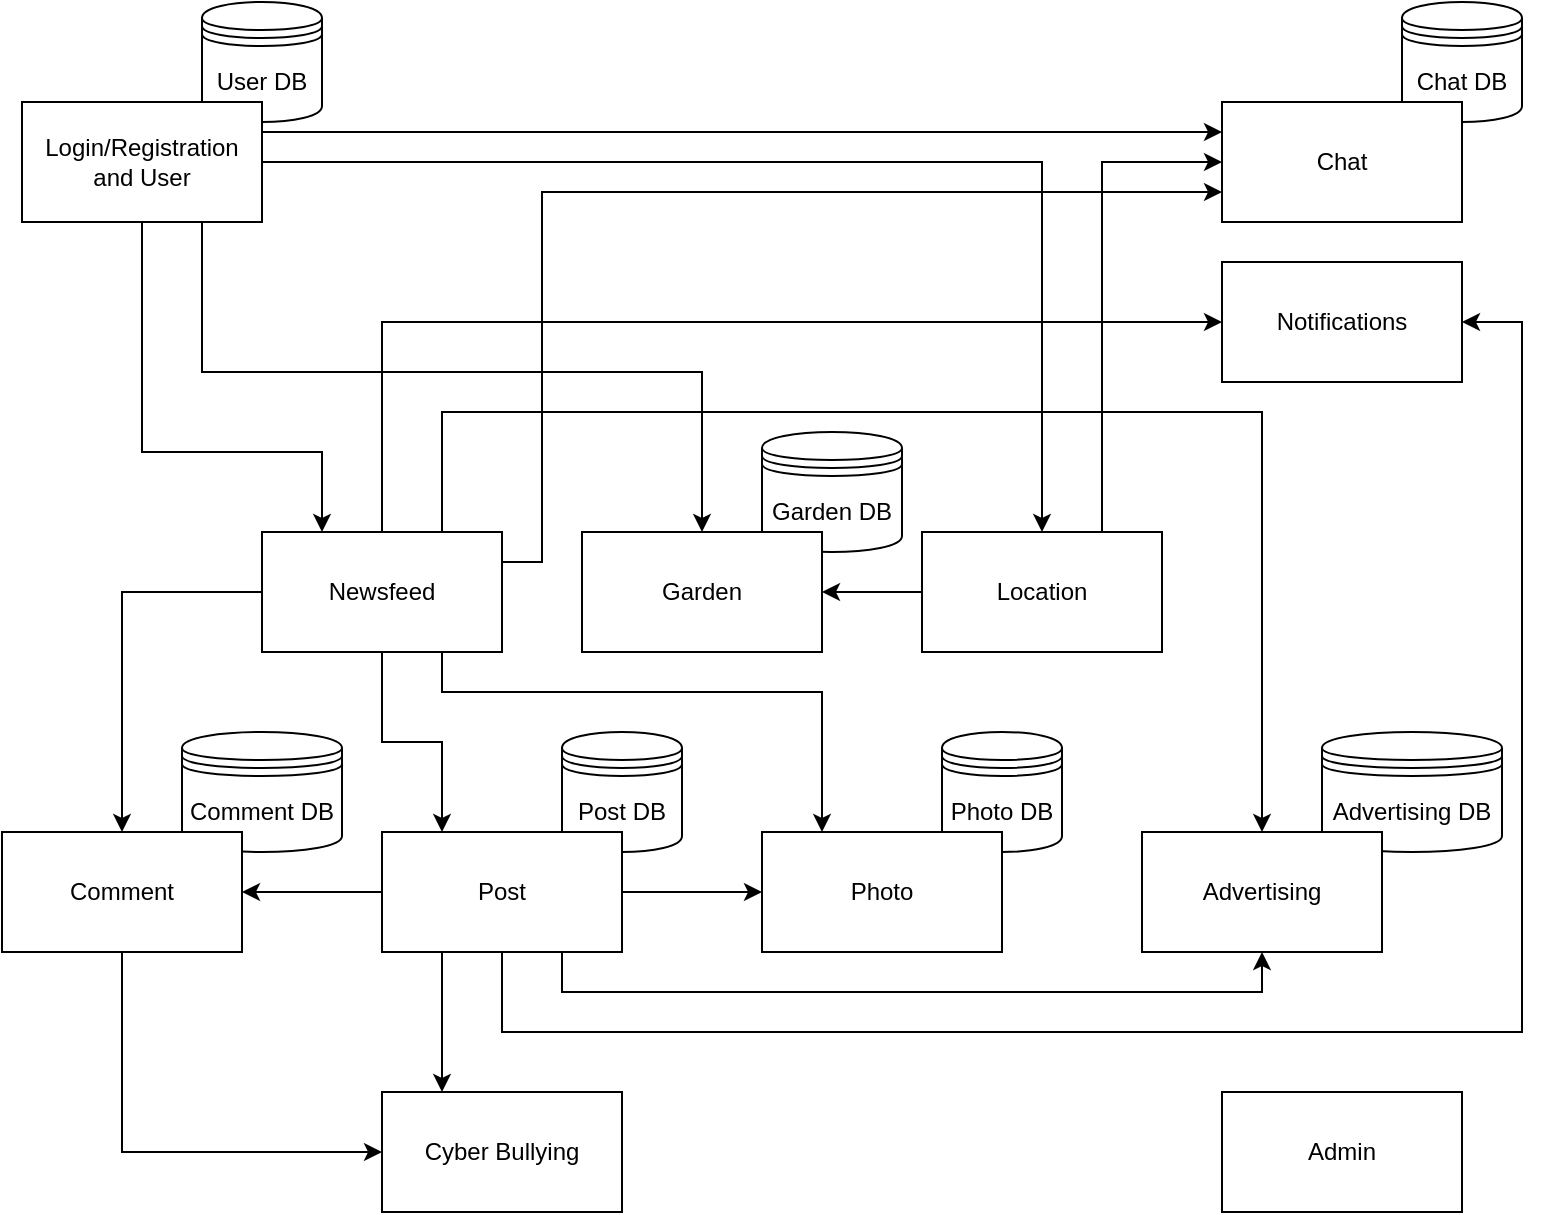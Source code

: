 <mxfile version="10.6.7" type="device"><diagram id="bQ7v5Z1kKgRzp1utDex5" name="Page-1"><mxGraphModel dx="1394" dy="771" grid="1" gridSize="10" guides="1" tooltips="1" connect="1" arrows="1" fold="1" page="1" pageScale="1" pageWidth="827" pageHeight="1169" math="0" shadow="0"><root><mxCell id="0"/><mxCell id="1" parent="0"/><mxCell id="YPjKdJVKaRNH1fI-8mwj-19" value="Advertising DB" style="shape=datastore;whiteSpace=wrap;html=1;" vertex="1" parent="1"><mxGeometry x="710" y="460" width="90" height="60" as="geometry"/></mxCell><mxCell id="YPjKdJVKaRNH1fI-8mwj-18" value="Photo DB" style="shape=datastore;whiteSpace=wrap;html=1;" vertex="1" parent="1"><mxGeometry x="520" y="460" width="60" height="60" as="geometry"/></mxCell><mxCell id="YPjKdJVKaRNH1fI-8mwj-17" value="Post DB" style="shape=datastore;whiteSpace=wrap;html=1;" vertex="1" parent="1"><mxGeometry x="330" y="460" width="60" height="60" as="geometry"/></mxCell><mxCell id="YPjKdJVKaRNH1fI-8mwj-16" value="Comment DB" style="shape=datastore;whiteSpace=wrap;html=1;" vertex="1" parent="1"><mxGeometry x="140" y="460" width="80" height="60" as="geometry"/></mxCell><mxCell id="YPjKdJVKaRNH1fI-8mwj-15" value="Garden DB" style="shape=datastore;whiteSpace=wrap;html=1;" vertex="1" parent="1"><mxGeometry x="430" y="310" width="70" height="60" as="geometry"/></mxCell><mxCell id="YPjKdJVKaRNH1fI-8mwj-14" value="Chat DB" style="shape=datastore;whiteSpace=wrap;html=1;" vertex="1" parent="1"><mxGeometry x="750" y="95" width="60" height="60" as="geometry"/></mxCell><mxCell id="YPjKdJVKaRNH1fI-8mwj-13" value="User DB" style="shape=datastore;whiteSpace=wrap;html=1;" vertex="1" parent="1"><mxGeometry x="150" y="95" width="60" height="60" as="geometry"/></mxCell><mxCell id="YPjKdJVKaRNH1fI-8mwj-23" style="edgeStyle=orthogonalEdgeStyle;rounded=0;orthogonalLoop=1;jettySize=auto;html=1;exitX=1;exitY=0.25;exitDx=0;exitDy=0;entryX=0;entryY=0.25;entryDx=0;entryDy=0;" edge="1" parent="1" source="YPjKdJVKaRNH1fI-8mwj-1" target="YPjKdJVKaRNH1fI-8mwj-2"><mxGeometry relative="1" as="geometry"/></mxCell><mxCell id="YPjKdJVKaRNH1fI-8mwj-24" style="edgeStyle=orthogonalEdgeStyle;rounded=0;orthogonalLoop=1;jettySize=auto;html=1;exitX=1;exitY=0.5;exitDx=0;exitDy=0;" edge="1" parent="1" source="YPjKdJVKaRNH1fI-8mwj-1" target="YPjKdJVKaRNH1fI-8mwj-6"><mxGeometry relative="1" as="geometry"/></mxCell><mxCell id="YPjKdJVKaRNH1fI-8mwj-25" style="edgeStyle=orthogonalEdgeStyle;rounded=0;orthogonalLoop=1;jettySize=auto;html=1;exitX=0.75;exitY=1;exitDx=0;exitDy=0;entryX=0.5;entryY=0;entryDx=0;entryDy=0;" edge="1" parent="1" source="YPjKdJVKaRNH1fI-8mwj-1" target="YPjKdJVKaRNH1fI-8mwj-4"><mxGeometry relative="1" as="geometry"><Array as="points"><mxPoint x="150" y="280"/><mxPoint x="400" y="280"/></Array></mxGeometry></mxCell><mxCell id="YPjKdJVKaRNH1fI-8mwj-26" style="edgeStyle=orthogonalEdgeStyle;rounded=0;orthogonalLoop=1;jettySize=auto;html=1;exitX=0.5;exitY=1;exitDx=0;exitDy=0;entryX=0.25;entryY=0;entryDx=0;entryDy=0;" edge="1" parent="1" source="YPjKdJVKaRNH1fI-8mwj-1" target="YPjKdJVKaRNH1fI-8mwj-3"><mxGeometry relative="1" as="geometry"><Array as="points"><mxPoint x="120" y="320"/><mxPoint x="210" y="320"/></Array></mxGeometry></mxCell><mxCell id="YPjKdJVKaRNH1fI-8mwj-1" value="Login/Registration and User" style="rounded=0;whiteSpace=wrap;html=1;" vertex="1" parent="1"><mxGeometry x="60" y="145" width="120" height="60" as="geometry"/></mxCell><mxCell id="YPjKdJVKaRNH1fI-8mwj-2" value="Chat" style="rounded=0;whiteSpace=wrap;html=1;" vertex="1" parent="1"><mxGeometry x="660" y="145" width="120" height="60" as="geometry"/></mxCell><mxCell id="YPjKdJVKaRNH1fI-8mwj-27" style="edgeStyle=orthogonalEdgeStyle;rounded=0;orthogonalLoop=1;jettySize=auto;html=1;exitX=0;exitY=0.5;exitDx=0;exitDy=0;" edge="1" parent="1" source="YPjKdJVKaRNH1fI-8mwj-3" target="YPjKdJVKaRNH1fI-8mwj-7"><mxGeometry relative="1" as="geometry"/></mxCell><mxCell id="YPjKdJVKaRNH1fI-8mwj-28" style="edgeStyle=orthogonalEdgeStyle;rounded=0;orthogonalLoop=1;jettySize=auto;html=1;exitX=0.5;exitY=1;exitDx=0;exitDy=0;entryX=0.25;entryY=0;entryDx=0;entryDy=0;" edge="1" parent="1" source="YPjKdJVKaRNH1fI-8mwj-3" target="YPjKdJVKaRNH1fI-8mwj-8"><mxGeometry relative="1" as="geometry"/></mxCell><mxCell id="YPjKdJVKaRNH1fI-8mwj-29" style="edgeStyle=orthogonalEdgeStyle;rounded=0;orthogonalLoop=1;jettySize=auto;html=1;exitX=0.75;exitY=1;exitDx=0;exitDy=0;entryX=0.25;entryY=0;entryDx=0;entryDy=0;" edge="1" parent="1" source="YPjKdJVKaRNH1fI-8mwj-3" target="YPjKdJVKaRNH1fI-8mwj-9"><mxGeometry relative="1" as="geometry"><Array as="points"><mxPoint x="270" y="440"/><mxPoint x="460" y="440"/></Array></mxGeometry></mxCell><mxCell id="YPjKdJVKaRNH1fI-8mwj-30" style="edgeStyle=orthogonalEdgeStyle;rounded=0;orthogonalLoop=1;jettySize=auto;html=1;exitX=0.75;exitY=0;exitDx=0;exitDy=0;entryX=0.5;entryY=0;entryDx=0;entryDy=0;" edge="1" parent="1" source="YPjKdJVKaRNH1fI-8mwj-3" target="YPjKdJVKaRNH1fI-8mwj-10"><mxGeometry relative="1" as="geometry"><Array as="points"><mxPoint x="270" y="300"/><mxPoint x="680" y="300"/></Array></mxGeometry></mxCell><mxCell id="YPjKdJVKaRNH1fI-8mwj-31" style="edgeStyle=orthogonalEdgeStyle;rounded=0;orthogonalLoop=1;jettySize=auto;html=1;exitX=0.5;exitY=0;exitDx=0;exitDy=0;entryX=0;entryY=0.5;entryDx=0;entryDy=0;" edge="1" parent="1" source="YPjKdJVKaRNH1fI-8mwj-3" target="YPjKdJVKaRNH1fI-8mwj-5"><mxGeometry relative="1" as="geometry"><Array as="points"><mxPoint x="240" y="255"/></Array></mxGeometry></mxCell><mxCell id="YPjKdJVKaRNH1fI-8mwj-37" style="edgeStyle=orthogonalEdgeStyle;rounded=0;orthogonalLoop=1;jettySize=auto;html=1;exitX=1;exitY=0.25;exitDx=0;exitDy=0;entryX=0;entryY=0.75;entryDx=0;entryDy=0;" edge="1" parent="1" source="YPjKdJVKaRNH1fI-8mwj-3" target="YPjKdJVKaRNH1fI-8mwj-2"><mxGeometry relative="1" as="geometry"><Array as="points"><mxPoint x="320" y="375"/><mxPoint x="320" y="190"/></Array></mxGeometry></mxCell><mxCell id="YPjKdJVKaRNH1fI-8mwj-3" value="Newsfeed" style="rounded=0;whiteSpace=wrap;html=1;" vertex="1" parent="1"><mxGeometry x="180" y="360" width="120" height="60" as="geometry"/></mxCell><mxCell id="YPjKdJVKaRNH1fI-8mwj-4" value="Garden" style="rounded=0;whiteSpace=wrap;html=1;" vertex="1" parent="1"><mxGeometry x="340" y="360" width="120" height="60" as="geometry"/></mxCell><mxCell id="YPjKdJVKaRNH1fI-8mwj-5" value="&lt;div&gt;Notifications&lt;/div&gt;" style="rounded=0;whiteSpace=wrap;html=1;" vertex="1" parent="1"><mxGeometry x="660" y="225" width="120" height="60" as="geometry"/></mxCell><mxCell id="YPjKdJVKaRNH1fI-8mwj-32" style="edgeStyle=orthogonalEdgeStyle;rounded=0;orthogonalLoop=1;jettySize=auto;html=1;exitX=0;exitY=0.5;exitDx=0;exitDy=0;entryX=1;entryY=0.5;entryDx=0;entryDy=0;" edge="1" parent="1" source="YPjKdJVKaRNH1fI-8mwj-6" target="YPjKdJVKaRNH1fI-8mwj-4"><mxGeometry relative="1" as="geometry"/></mxCell><mxCell id="YPjKdJVKaRNH1fI-8mwj-39" style="edgeStyle=orthogonalEdgeStyle;rounded=0;orthogonalLoop=1;jettySize=auto;html=1;exitX=0.75;exitY=0;exitDx=0;exitDy=0;entryX=0;entryY=0.5;entryDx=0;entryDy=0;" edge="1" parent="1" source="YPjKdJVKaRNH1fI-8mwj-6" target="YPjKdJVKaRNH1fI-8mwj-2"><mxGeometry relative="1" as="geometry"/></mxCell><mxCell id="YPjKdJVKaRNH1fI-8mwj-6" value="Location" style="rounded=0;whiteSpace=wrap;html=1;" vertex="1" parent="1"><mxGeometry x="510" y="360" width="120" height="60" as="geometry"/></mxCell><mxCell id="YPjKdJVKaRNH1fI-8mwj-38" style="edgeStyle=orthogonalEdgeStyle;rounded=0;orthogonalLoop=1;jettySize=auto;html=1;exitX=0.5;exitY=1;exitDx=0;exitDy=0;entryX=0;entryY=0.5;entryDx=0;entryDy=0;" edge="1" parent="1" source="YPjKdJVKaRNH1fI-8mwj-7" target="YPjKdJVKaRNH1fI-8mwj-11"><mxGeometry relative="1" as="geometry"/></mxCell><mxCell id="YPjKdJVKaRNH1fI-8mwj-7" value="Comment" style="rounded=0;whiteSpace=wrap;html=1;" vertex="1" parent="1"><mxGeometry x="50" y="510" width="120" height="60" as="geometry"/></mxCell><mxCell id="YPjKdJVKaRNH1fI-8mwj-33" style="edgeStyle=orthogonalEdgeStyle;rounded=0;orthogonalLoop=1;jettySize=auto;html=1;exitX=0.25;exitY=1;exitDx=0;exitDy=0;entryX=0.25;entryY=0;entryDx=0;entryDy=0;" edge="1" parent="1" source="YPjKdJVKaRNH1fI-8mwj-8" target="YPjKdJVKaRNH1fI-8mwj-11"><mxGeometry relative="1" as="geometry"/></mxCell><mxCell id="YPjKdJVKaRNH1fI-8mwj-34" style="edgeStyle=orthogonalEdgeStyle;rounded=0;orthogonalLoop=1;jettySize=auto;html=1;exitX=1;exitY=0.5;exitDx=0;exitDy=0;entryX=0;entryY=0.5;entryDx=0;entryDy=0;" edge="1" parent="1" source="YPjKdJVKaRNH1fI-8mwj-8" target="YPjKdJVKaRNH1fI-8mwj-9"><mxGeometry relative="1" as="geometry"/></mxCell><mxCell id="YPjKdJVKaRNH1fI-8mwj-35" style="edgeStyle=orthogonalEdgeStyle;rounded=0;orthogonalLoop=1;jettySize=auto;html=1;exitX=0;exitY=0.5;exitDx=0;exitDy=0;entryX=1;entryY=0.5;entryDx=0;entryDy=0;exitPerimeter=0;" edge="1" parent="1" source="YPjKdJVKaRNH1fI-8mwj-8" target="YPjKdJVKaRNH1fI-8mwj-7"><mxGeometry relative="1" as="geometry"><Array as="points"><mxPoint x="190" y="540"/><mxPoint x="190" y="540"/></Array></mxGeometry></mxCell><mxCell id="YPjKdJVKaRNH1fI-8mwj-36" style="edgeStyle=orthogonalEdgeStyle;rounded=0;orthogonalLoop=1;jettySize=auto;html=1;exitX=0.75;exitY=1;exitDx=0;exitDy=0;entryX=0.5;entryY=1;entryDx=0;entryDy=0;" edge="1" parent="1" source="YPjKdJVKaRNH1fI-8mwj-8" target="YPjKdJVKaRNH1fI-8mwj-10"><mxGeometry relative="1" as="geometry"/></mxCell><mxCell id="YPjKdJVKaRNH1fI-8mwj-40" style="edgeStyle=orthogonalEdgeStyle;rounded=0;orthogonalLoop=1;jettySize=auto;html=1;exitX=0.5;exitY=1;exitDx=0;exitDy=0;entryX=1;entryY=0.5;entryDx=0;entryDy=0;" edge="1" parent="1" source="YPjKdJVKaRNH1fI-8mwj-8" target="YPjKdJVKaRNH1fI-8mwj-5"><mxGeometry relative="1" as="geometry"><Array as="points"><mxPoint x="300" y="610"/><mxPoint x="810" y="610"/><mxPoint x="810" y="255"/></Array></mxGeometry></mxCell><mxCell id="YPjKdJVKaRNH1fI-8mwj-8" value="Post" style="rounded=0;whiteSpace=wrap;html=1;" vertex="1" parent="1"><mxGeometry x="240" y="510" width="120" height="60" as="geometry"/></mxCell><mxCell id="YPjKdJVKaRNH1fI-8mwj-9" value="Photo" style="rounded=0;whiteSpace=wrap;html=1;" vertex="1" parent="1"><mxGeometry x="430" y="510" width="120" height="60" as="geometry"/></mxCell><mxCell id="YPjKdJVKaRNH1fI-8mwj-10" value="Advertising" style="rounded=0;whiteSpace=wrap;html=1;" vertex="1" parent="1"><mxGeometry x="620" y="510" width="120" height="60" as="geometry"/></mxCell><mxCell id="YPjKdJVKaRNH1fI-8mwj-11" value="Cyber Bullying" style="rounded=0;whiteSpace=wrap;html=1;" vertex="1" parent="1"><mxGeometry x="240" y="640" width="120" height="60" as="geometry"/></mxCell><mxCell id="YPjKdJVKaRNH1fI-8mwj-12" value="Admin" style="rounded=0;whiteSpace=wrap;html=1;" vertex="1" parent="1"><mxGeometry x="660" y="640" width="120" height="60" as="geometry"/></mxCell></root></mxGraphModel></diagram></mxfile>